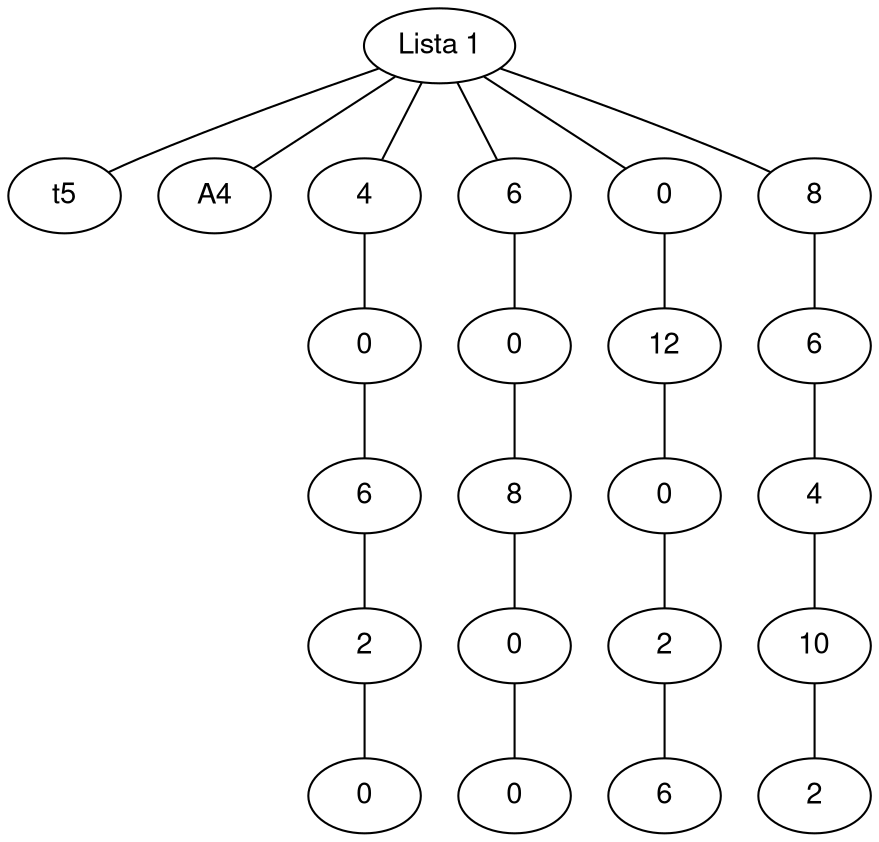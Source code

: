 graph ""
    {
        fontname="Helvetica,Arial,sans-serif"
        node [fontname="Helvetica,Arial,sans-serif"]
        edge [fontname="Helvetica,Arial,sans-serif"]

    subgraph Prueba1 
        {
        n0 [label="Lista 1"]

n1 [label="t5"]
n0 -- n1;
n2 [label="A4"]
n0 -- n2;

#Fila1
F1C1 [label="4"];
n0 -- F1C1;
F1C2 [label="6"];
n0 -- F1C2;
F1C3 [label="0"];
n0 -- F1C3;
F1C4 [label="8"];
n0 -- F1C4;
#Fila2
F2C1 [label="0"];
F1C1 -- F2C1;
F2C2 [label="0"];
F1C2 -- F2C2;
F2C3 [label="12"];
F1C3 -- F2C3;
F2C4 [label="6"];
F1C4 -- F2C4;
#Fila3
F3C1 [label="6"];
F2C1 -- F3C1;
F3C2 [label="8"];
F2C2 -- F3C2;
F3C3 [label="0"];
F2C3 -- F3C3;
F3C4 [label="4"];
F2C4 -- F3C4;
#Fila4
F4C1 [label="2"];
F3C1 -- F4C1;
F4C2 [label="0"];
F3C2 -- F4C2;
F4C3 [label="2"];
F3C3 -- F4C3;
F4C4 [label="10"];
F3C4 -- F4C4;
#Fila5
F5C1 [label="0"];
F4C1 -- F5C1;
F5C2 [label="0"];
F4C2 -- F5C2;
F5C3 [label="6"];
F4C3 -- F5C3;
F5C4 [label="2"];
F4C4 -- F5C4;
}
}